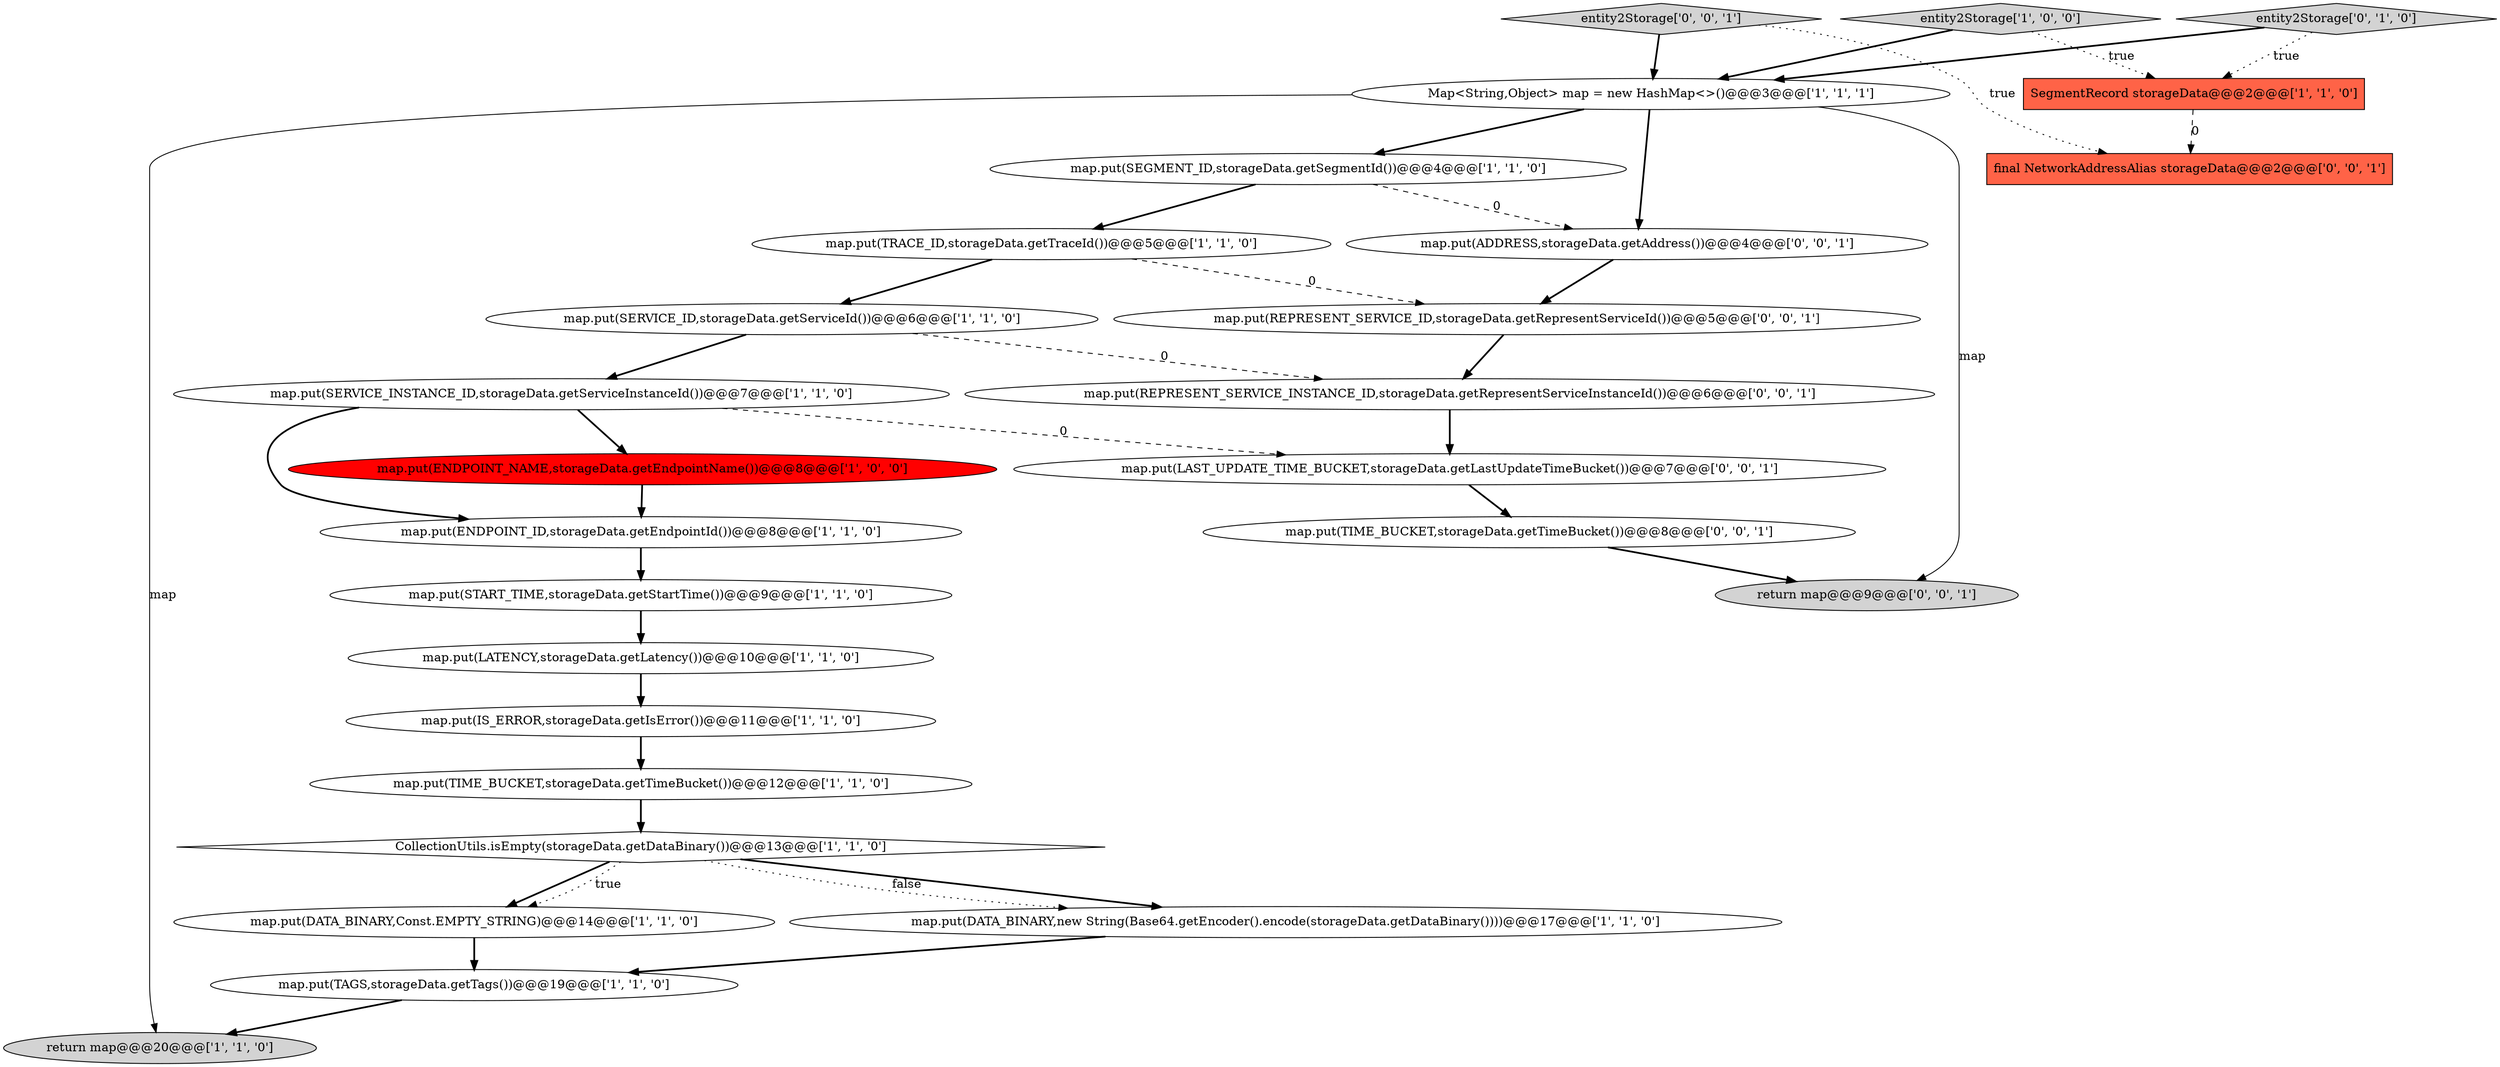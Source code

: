 digraph {
15 [style = filled, label = "map.put(DATA_BINARY,Const.EMPTY_STRING)@@@14@@@['1', '1', '0']", fillcolor = white, shape = ellipse image = "AAA0AAABBB1BBB"];
0 [style = filled, label = "Map<String,Object> map = new HashMap<>()@@@3@@@['1', '1', '1']", fillcolor = white, shape = ellipse image = "AAA0AAABBB1BBB"];
13 [style = filled, label = "SegmentRecord storageData@@@2@@@['1', '1', '0']", fillcolor = tomato, shape = box image = "AAA0AAABBB1BBB"];
21 [style = filled, label = "return map@@@9@@@['0', '0', '1']", fillcolor = lightgray, shape = ellipse image = "AAA0AAABBB3BBB"];
6 [style = filled, label = "map.put(ENDPOINT_NAME,storageData.getEndpointName())@@@8@@@['1', '0', '0']", fillcolor = red, shape = ellipse image = "AAA1AAABBB1BBB"];
5 [style = filled, label = "map.put(SERVICE_INSTANCE_ID,storageData.getServiceInstanceId())@@@7@@@['1', '1', '0']", fillcolor = white, shape = ellipse image = "AAA0AAABBB1BBB"];
14 [style = filled, label = "map.put(DATA_BINARY,new String(Base64.getEncoder().encode(storageData.getDataBinary())))@@@17@@@['1', '1', '0']", fillcolor = white, shape = ellipse image = "AAA0AAABBB1BBB"];
3 [style = filled, label = "CollectionUtils.isEmpty(storageData.getDataBinary())@@@13@@@['1', '1', '0']", fillcolor = white, shape = diamond image = "AAA0AAABBB1BBB"];
24 [style = filled, label = "map.put(REPRESENT_SERVICE_ID,storageData.getRepresentServiceId())@@@5@@@['0', '0', '1']", fillcolor = white, shape = ellipse image = "AAA0AAABBB3BBB"];
20 [style = filled, label = "map.put(ADDRESS,storageData.getAddress())@@@4@@@['0', '0', '1']", fillcolor = white, shape = ellipse image = "AAA0AAABBB3BBB"];
12 [style = filled, label = "map.put(SERVICE_ID,storageData.getServiceId())@@@6@@@['1', '1', '0']", fillcolor = white, shape = ellipse image = "AAA0AAABBB1BBB"];
16 [style = filled, label = "map.put(ENDPOINT_ID,storageData.getEndpointId())@@@8@@@['1', '1', '0']", fillcolor = white, shape = ellipse image = "AAA0AAABBB1BBB"];
23 [style = filled, label = "final NetworkAddressAlias storageData@@@2@@@['0', '0', '1']", fillcolor = tomato, shape = box image = "AAA0AAABBB3BBB"];
8 [style = filled, label = "entity2Storage['1', '0', '0']", fillcolor = lightgray, shape = diamond image = "AAA0AAABBB1BBB"];
9 [style = filled, label = "map.put(START_TIME,storageData.getStartTime())@@@9@@@['1', '1', '0']", fillcolor = white, shape = ellipse image = "AAA0AAABBB1BBB"];
11 [style = filled, label = "return map@@@20@@@['1', '1', '0']", fillcolor = lightgray, shape = ellipse image = "AAA0AAABBB1BBB"];
19 [style = filled, label = "entity2Storage['0', '0', '1']", fillcolor = lightgray, shape = diamond image = "AAA0AAABBB3BBB"];
1 [style = filled, label = "map.put(SEGMENT_ID,storageData.getSegmentId())@@@4@@@['1', '1', '0']", fillcolor = white, shape = ellipse image = "AAA0AAABBB1BBB"];
25 [style = filled, label = "map.put(REPRESENT_SERVICE_INSTANCE_ID,storageData.getRepresentServiceInstanceId())@@@6@@@['0', '0', '1']", fillcolor = white, shape = ellipse image = "AAA0AAABBB3BBB"];
17 [style = filled, label = "map.put(TAGS,storageData.getTags())@@@19@@@['1', '1', '0']", fillcolor = white, shape = ellipse image = "AAA0AAABBB1BBB"];
26 [style = filled, label = "map.put(LAST_UPDATE_TIME_BUCKET,storageData.getLastUpdateTimeBucket())@@@7@@@['0', '0', '1']", fillcolor = white, shape = ellipse image = "AAA0AAABBB3BBB"];
22 [style = filled, label = "map.put(TIME_BUCKET,storageData.getTimeBucket())@@@8@@@['0', '0', '1']", fillcolor = white, shape = ellipse image = "AAA0AAABBB3BBB"];
10 [style = filled, label = "map.put(TIME_BUCKET,storageData.getTimeBucket())@@@12@@@['1', '1', '0']", fillcolor = white, shape = ellipse image = "AAA0AAABBB1BBB"];
7 [style = filled, label = "map.put(LATENCY,storageData.getLatency())@@@10@@@['1', '1', '0']", fillcolor = white, shape = ellipse image = "AAA0AAABBB1BBB"];
18 [style = filled, label = "entity2Storage['0', '1', '0']", fillcolor = lightgray, shape = diamond image = "AAA0AAABBB2BBB"];
4 [style = filled, label = "map.put(IS_ERROR,storageData.getIsError())@@@11@@@['1', '1', '0']", fillcolor = white, shape = ellipse image = "AAA0AAABBB1BBB"];
2 [style = filled, label = "map.put(TRACE_ID,storageData.getTraceId())@@@5@@@['1', '1', '0']", fillcolor = white, shape = ellipse image = "AAA0AAABBB1BBB"];
4->10 [style = bold, label=""];
12->5 [style = bold, label=""];
5->26 [style = dashed, label="0"];
3->14 [style = bold, label=""];
22->21 [style = bold, label=""];
3->14 [style = dotted, label="false"];
10->3 [style = bold, label=""];
14->17 [style = bold, label=""];
19->23 [style = dotted, label="true"];
3->15 [style = bold, label=""];
7->4 [style = bold, label=""];
9->7 [style = bold, label=""];
0->21 [style = solid, label="map"];
13->23 [style = dashed, label="0"];
2->12 [style = bold, label=""];
26->22 [style = bold, label=""];
19->0 [style = bold, label=""];
1->20 [style = dashed, label="0"];
8->0 [style = bold, label=""];
5->16 [style = bold, label=""];
15->17 [style = bold, label=""];
12->25 [style = dashed, label="0"];
5->6 [style = bold, label=""];
6->16 [style = bold, label=""];
0->1 [style = bold, label=""];
24->25 [style = bold, label=""];
0->11 [style = solid, label="map"];
3->15 [style = dotted, label="true"];
25->26 [style = bold, label=""];
0->20 [style = bold, label=""];
1->2 [style = bold, label=""];
8->13 [style = dotted, label="true"];
2->24 [style = dashed, label="0"];
20->24 [style = bold, label=""];
18->0 [style = bold, label=""];
16->9 [style = bold, label=""];
18->13 [style = dotted, label="true"];
17->11 [style = bold, label=""];
}
